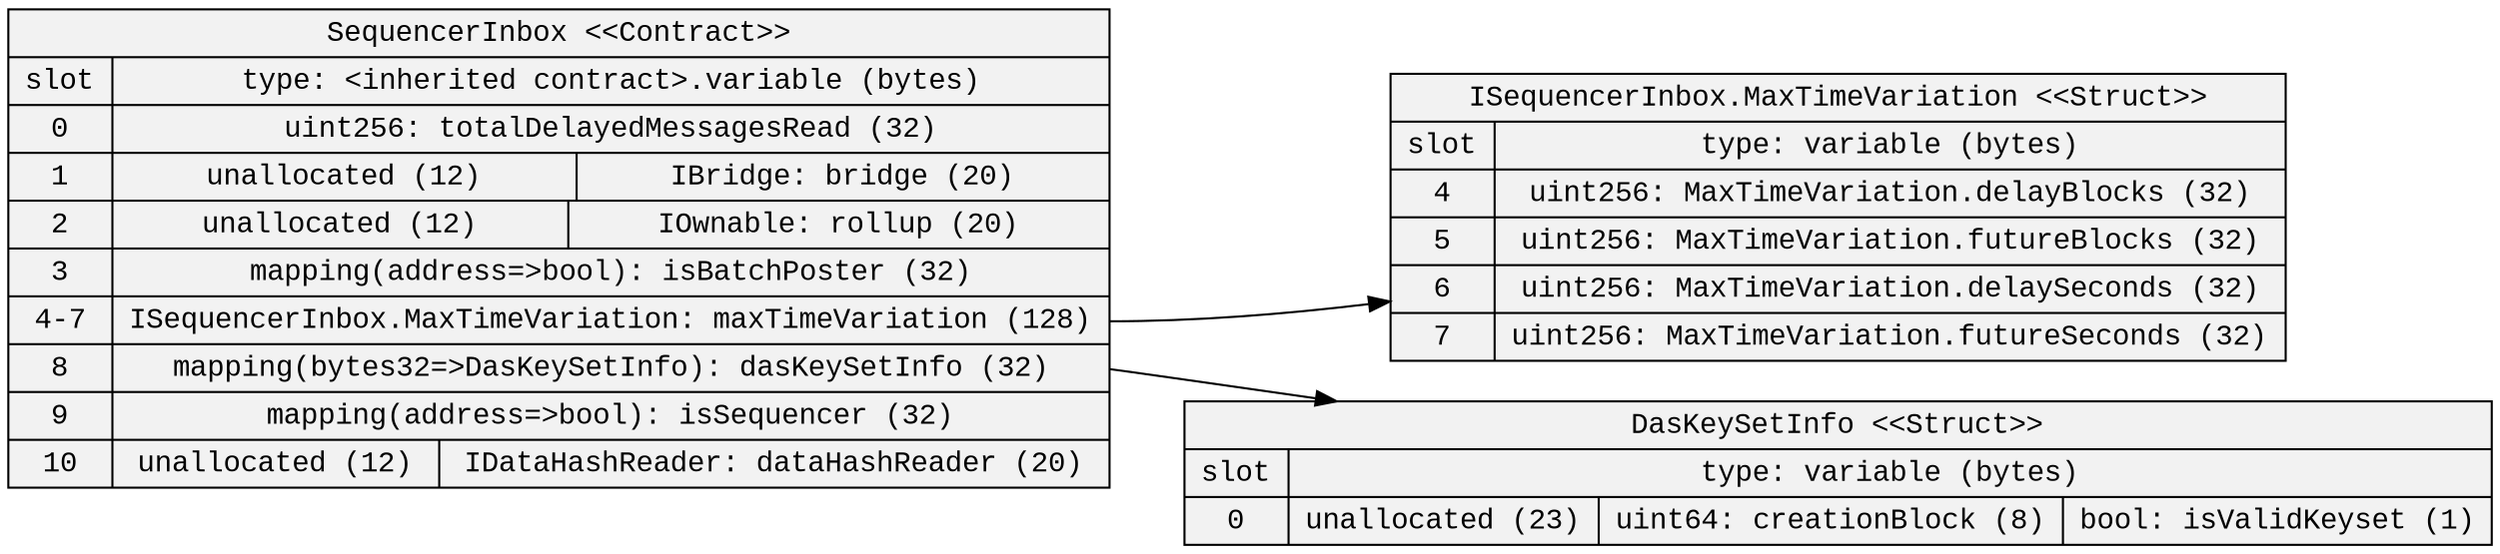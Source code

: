 
digraph StorageDiagram {
rankdir=LR
color=black
arrowhead=open
node [shape=record, style=filled, fillcolor=gray95 fontname="Courier New"]
3 [label="SequencerInbox \<\<Contract\>\>\n | {{ slot| 0 | 1 | 2 | 3 | 4-7 | 8 | 9 | 10 } | { type: \<inherited contract\>.variable (bytes) | {  uint256: totalDelayedMessagesRead (32) } | {  unallocated (12)  |  IBridge: bridge (20) } | {  unallocated (12)  |  IOwnable: rollup (20) } | {  mapping\(address=\>bool\): isBatchPoster (32) } | { <9> ISequencerInbox.MaxTimeVariation: maxTimeVariation (128) } | { <12> mapping\(bytes32=\>DasKeySetInfo\): dasKeySetInfo (32) } | {  mapping\(address=\>bool\): isSequencer (32) } | {  unallocated (12)  |  IDataHashReader: dataHashReader (20) }}}"]

1 [label="ISequencerInbox.MaxTimeVariation \<\<Struct\>\>\n | {{ slot| 4 | 5 | 6 | 7 } | { type: variable (bytes) | {  uint256: MaxTimeVariation.delayBlocks (32) } | {  uint256: MaxTimeVariation.futureBlocks (32) } | {  uint256: MaxTimeVariation.delaySeconds (32) } | {  uint256: MaxTimeVariation.futureSeconds (32) }}}"]

2 [label="DasKeySetInfo \<\<Struct\>\>\n | {{ slot| 0 } | { type: variable (bytes) | {  unallocated (23)  |  uint64: creationBlock (8)  |  bool: isValidKeyset (1) }}}"]

 3:9 -> 1
 3:12 -> 2
}